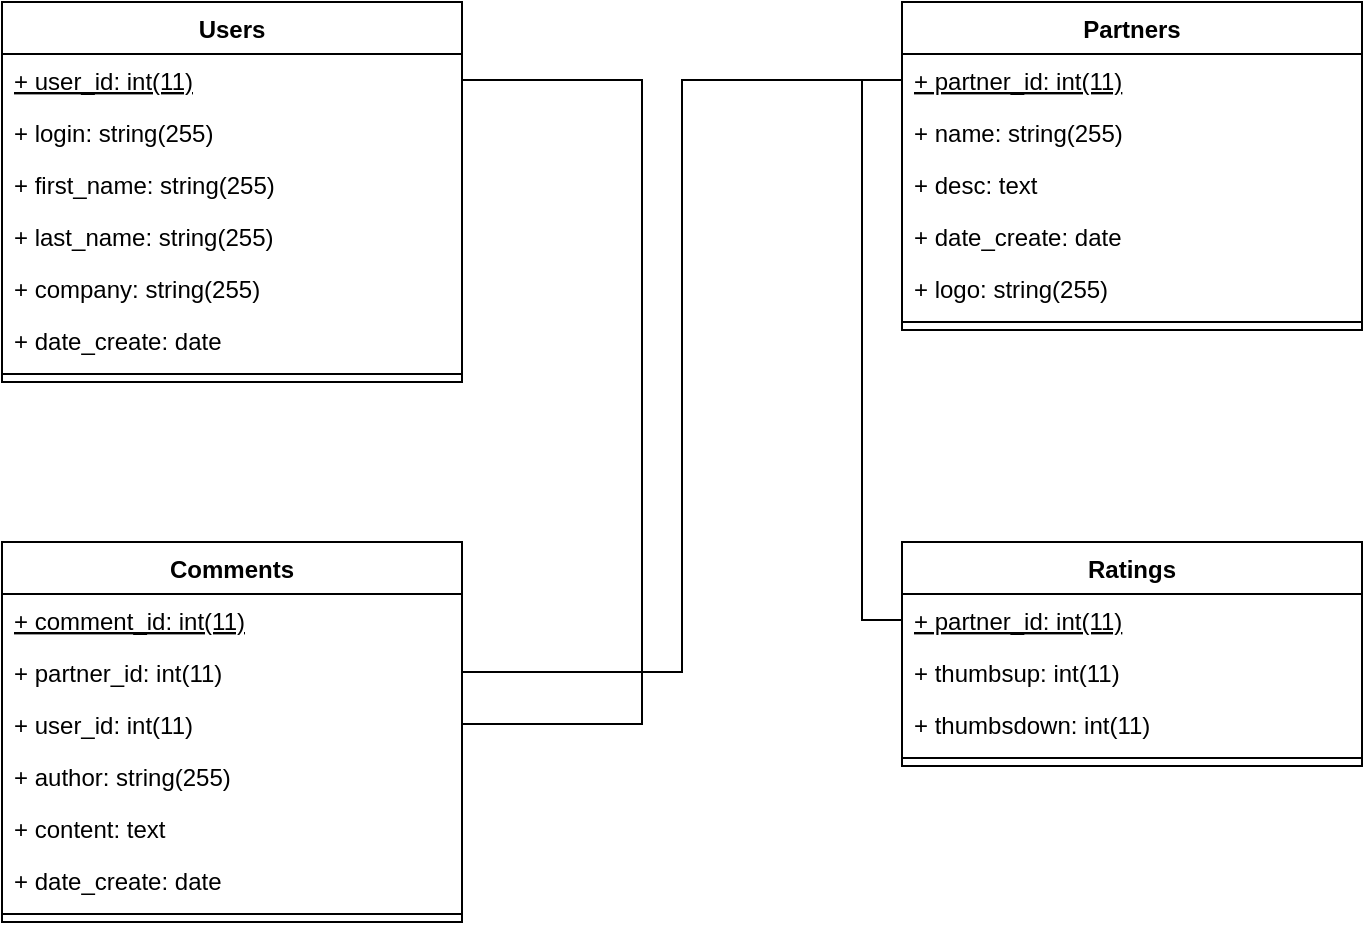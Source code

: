 <mxfile version="20.8.20" type="github" pages="2">
  <diagram name="diagrammes de classe" id="2RCnRD4-kOYeEbe_8Z7N">
    <mxGraphModel dx="880" dy="462" grid="1" gridSize="10" guides="1" tooltips="1" connect="1" arrows="1" fold="1" page="1" pageScale="1" pageWidth="827" pageHeight="1169" math="0" shadow="0">
      <root>
        <mxCell id="0" />
        <mxCell id="1" parent="0" />
        <mxCell id="5s-nX01jVKaTwjYAYXb6-1" value="Users" style="swimlane;fontStyle=1;align=center;verticalAlign=top;childLayout=stackLayout;horizontal=1;startSize=26;horizontalStack=0;resizeParent=1;resizeParentMax=0;resizeLast=0;collapsible=1;marginBottom=0;" vertex="1" parent="1">
          <mxGeometry x="60" y="50" width="230" height="190" as="geometry" />
        </mxCell>
        <mxCell id="5s-nX01jVKaTwjYAYXb6-2" value="+ user_id: int(11)" style="text;strokeColor=none;fillColor=none;align=left;verticalAlign=top;spacingLeft=4;spacingRight=4;overflow=hidden;rotatable=0;points=[[0,0.5],[1,0.5]];portConstraint=eastwest;fontStyle=4" vertex="1" parent="5s-nX01jVKaTwjYAYXb6-1">
          <mxGeometry y="26" width="230" height="26" as="geometry" />
        </mxCell>
        <mxCell id="5s-nX01jVKaTwjYAYXb6-3" value="+ login: string(255)" style="text;strokeColor=none;fillColor=none;align=left;verticalAlign=top;spacingLeft=4;spacingRight=4;overflow=hidden;rotatable=0;points=[[0,0.5],[1,0.5]];portConstraint=eastwest;" vertex="1" parent="5s-nX01jVKaTwjYAYXb6-1">
          <mxGeometry y="52" width="230" height="26" as="geometry" />
        </mxCell>
        <mxCell id="5s-nX01jVKaTwjYAYXb6-4" value="+ first_name: string(255)" style="text;strokeColor=none;fillColor=none;align=left;verticalAlign=top;spacingLeft=4;spacingRight=4;overflow=hidden;rotatable=0;points=[[0,0.5],[1,0.5]];portConstraint=eastwest;" vertex="1" parent="5s-nX01jVKaTwjYAYXb6-1">
          <mxGeometry y="78" width="230" height="26" as="geometry" />
        </mxCell>
        <mxCell id="5s-nX01jVKaTwjYAYXb6-5" value="+ last_name: string(255)" style="text;strokeColor=none;fillColor=none;align=left;verticalAlign=top;spacingLeft=4;spacingRight=4;overflow=hidden;rotatable=0;points=[[0,0.5],[1,0.5]];portConstraint=eastwest;" vertex="1" parent="5s-nX01jVKaTwjYAYXb6-1">
          <mxGeometry y="104" width="230" height="26" as="geometry" />
        </mxCell>
        <mxCell id="5s-nX01jVKaTwjYAYXb6-6" value="+ company: string(255)" style="text;strokeColor=none;fillColor=none;align=left;verticalAlign=top;spacingLeft=4;spacingRight=4;overflow=hidden;rotatable=0;points=[[0,0.5],[1,0.5]];portConstraint=eastwest;" vertex="1" parent="5s-nX01jVKaTwjYAYXb6-1">
          <mxGeometry y="130" width="230" height="26" as="geometry" />
        </mxCell>
        <mxCell id="5s-nX01jVKaTwjYAYXb6-7" value="+ date_create: date" style="text;strokeColor=none;fillColor=none;align=left;verticalAlign=top;spacingLeft=4;spacingRight=4;overflow=hidden;rotatable=0;points=[[0,0.5],[1,0.5]];portConstraint=eastwest;" vertex="1" parent="5s-nX01jVKaTwjYAYXb6-1">
          <mxGeometry y="156" width="230" height="26" as="geometry" />
        </mxCell>
        <mxCell id="5s-nX01jVKaTwjYAYXb6-8" value="" style="line;strokeWidth=1;fillColor=none;align=left;verticalAlign=middle;spacingTop=-1;spacingLeft=3;spacingRight=3;rotatable=0;labelPosition=right;points=[];portConstraint=eastwest;strokeColor=inherit;" vertex="1" parent="5s-nX01jVKaTwjYAYXb6-1">
          <mxGeometry y="182" width="230" height="8" as="geometry" />
        </mxCell>
        <mxCell id="sFVCJrmJMlO3GwWjx8v0-1" value="Partners" style="swimlane;fontStyle=1;align=center;verticalAlign=top;childLayout=stackLayout;horizontal=1;startSize=26;horizontalStack=0;resizeParent=1;resizeParentMax=0;resizeLast=0;collapsible=1;marginBottom=0;" vertex="1" parent="1">
          <mxGeometry x="510" y="50" width="230" height="164" as="geometry" />
        </mxCell>
        <mxCell id="sFVCJrmJMlO3GwWjx8v0-2" value="+ partner_id: int(11)" style="text;strokeColor=none;fillColor=none;align=left;verticalAlign=top;spacingLeft=4;spacingRight=4;overflow=hidden;rotatable=0;points=[[0,0.5],[1,0.5]];portConstraint=eastwest;fontStyle=4" vertex="1" parent="sFVCJrmJMlO3GwWjx8v0-1">
          <mxGeometry y="26" width="230" height="26" as="geometry" />
        </mxCell>
        <mxCell id="sFVCJrmJMlO3GwWjx8v0-4" value="+ name: string(255)" style="text;strokeColor=none;fillColor=none;align=left;verticalAlign=top;spacingLeft=4;spacingRight=4;overflow=hidden;rotatable=0;points=[[0,0.5],[1,0.5]];portConstraint=eastwest;" vertex="1" parent="sFVCJrmJMlO3GwWjx8v0-1">
          <mxGeometry y="52" width="230" height="26" as="geometry" />
        </mxCell>
        <mxCell id="sFVCJrmJMlO3GwWjx8v0-5" value="+ desc: text" style="text;strokeColor=none;fillColor=none;align=left;verticalAlign=top;spacingLeft=4;spacingRight=4;overflow=hidden;rotatable=0;points=[[0,0.5],[1,0.5]];portConstraint=eastwest;" vertex="1" parent="sFVCJrmJMlO3GwWjx8v0-1">
          <mxGeometry y="78" width="230" height="26" as="geometry" />
        </mxCell>
        <mxCell id="sFVCJrmJMlO3GwWjx8v0-7" value="+ date_create: date" style="text;strokeColor=none;fillColor=none;align=left;verticalAlign=top;spacingLeft=4;spacingRight=4;overflow=hidden;rotatable=0;points=[[0,0.5],[1,0.5]];portConstraint=eastwest;" vertex="1" parent="sFVCJrmJMlO3GwWjx8v0-1">
          <mxGeometry y="104" width="230" height="26" as="geometry" />
        </mxCell>
        <mxCell id="HDx6cMzQVjT2q7bRyOpT-2" value="+ logo: string(255)" style="text;strokeColor=none;fillColor=none;align=left;verticalAlign=top;spacingLeft=4;spacingRight=4;overflow=hidden;rotatable=0;points=[[0,0.5],[1,0.5]];portConstraint=eastwest;" vertex="1" parent="sFVCJrmJMlO3GwWjx8v0-1">
          <mxGeometry y="130" width="230" height="26" as="geometry" />
        </mxCell>
        <mxCell id="sFVCJrmJMlO3GwWjx8v0-8" value="" style="line;strokeWidth=1;fillColor=none;align=left;verticalAlign=middle;spacingTop=-1;spacingLeft=3;spacingRight=3;rotatable=0;labelPosition=right;points=[];portConstraint=eastwest;strokeColor=inherit;" vertex="1" parent="sFVCJrmJMlO3GwWjx8v0-1">
          <mxGeometry y="156" width="230" height="8" as="geometry" />
        </mxCell>
        <mxCell id="HDx6cMzQVjT2q7bRyOpT-3" value="Comments" style="swimlane;fontStyle=1;align=center;verticalAlign=top;childLayout=stackLayout;horizontal=1;startSize=26;horizontalStack=0;resizeParent=1;resizeParentMax=0;resizeLast=0;collapsible=1;marginBottom=0;" vertex="1" parent="1">
          <mxGeometry x="60" y="320" width="230" height="190" as="geometry" />
        </mxCell>
        <mxCell id="HDx6cMzQVjT2q7bRyOpT-4" value="+ comment_id: int(11)" style="text;strokeColor=none;fillColor=none;align=left;verticalAlign=top;spacingLeft=4;spacingRight=4;overflow=hidden;rotatable=0;points=[[0,0.5],[1,0.5]];portConstraint=eastwest;fontStyle=4" vertex="1" parent="HDx6cMzQVjT2q7bRyOpT-3">
          <mxGeometry y="26" width="230" height="26" as="geometry" />
        </mxCell>
        <mxCell id="HDx6cMzQVjT2q7bRyOpT-11" value="+ partner_id: int(11)" style="text;strokeColor=none;fillColor=none;align=left;verticalAlign=top;spacingLeft=4;spacingRight=4;overflow=hidden;rotatable=0;points=[[0,0.5],[1,0.5]];portConstraint=eastwest;" vertex="1" parent="HDx6cMzQVjT2q7bRyOpT-3">
          <mxGeometry y="52" width="230" height="26" as="geometry" />
        </mxCell>
        <mxCell id="HDx6cMzQVjT2q7bRyOpT-12" value="+ user_id: int(11)" style="text;strokeColor=none;fillColor=none;align=left;verticalAlign=top;spacingLeft=4;spacingRight=4;overflow=hidden;rotatable=0;points=[[0,0.5],[1,0.5]];portConstraint=eastwest;" vertex="1" parent="HDx6cMzQVjT2q7bRyOpT-3">
          <mxGeometry y="78" width="230" height="26" as="geometry" />
        </mxCell>
        <mxCell id="HDx6cMzQVjT2q7bRyOpT-10" value="+ author: string(255)" style="text;strokeColor=none;fillColor=none;align=left;verticalAlign=top;spacingLeft=4;spacingRight=4;overflow=hidden;rotatable=0;points=[[0,0.5],[1,0.5]];portConstraint=eastwest;" vertex="1" parent="HDx6cMzQVjT2q7bRyOpT-3">
          <mxGeometry y="104" width="230" height="26" as="geometry" />
        </mxCell>
        <mxCell id="HDx6cMzQVjT2q7bRyOpT-6" value="+ content: text" style="text;strokeColor=none;fillColor=none;align=left;verticalAlign=top;spacingLeft=4;spacingRight=4;overflow=hidden;rotatable=0;points=[[0,0.5],[1,0.5]];portConstraint=eastwest;" vertex="1" parent="HDx6cMzQVjT2q7bRyOpT-3">
          <mxGeometry y="130" width="230" height="26" as="geometry" />
        </mxCell>
        <mxCell id="HDx6cMzQVjT2q7bRyOpT-7" value="+ date_create: date" style="text;strokeColor=none;fillColor=none;align=left;verticalAlign=top;spacingLeft=4;spacingRight=4;overflow=hidden;rotatable=0;points=[[0,0.5],[1,0.5]];portConstraint=eastwest;" vertex="1" parent="HDx6cMzQVjT2q7bRyOpT-3">
          <mxGeometry y="156" width="230" height="26" as="geometry" />
        </mxCell>
        <mxCell id="HDx6cMzQVjT2q7bRyOpT-9" value="" style="line;strokeWidth=1;fillColor=none;align=left;verticalAlign=middle;spacingTop=-1;spacingLeft=3;spacingRight=3;rotatable=0;labelPosition=right;points=[];portConstraint=eastwest;strokeColor=inherit;" vertex="1" parent="HDx6cMzQVjT2q7bRyOpT-3">
          <mxGeometry y="182" width="230" height="8" as="geometry" />
        </mxCell>
        <mxCell id="HDx6cMzQVjT2q7bRyOpT-13" value="Ratings" style="swimlane;fontStyle=1;align=center;verticalAlign=top;childLayout=stackLayout;horizontal=1;startSize=26;horizontalStack=0;resizeParent=1;resizeParentMax=0;resizeLast=0;collapsible=1;marginBottom=0;" vertex="1" parent="1">
          <mxGeometry x="510" y="320" width="230" height="112" as="geometry">
            <mxRectangle x="510" y="320" width="80" height="30" as="alternateBounds" />
          </mxGeometry>
        </mxCell>
        <mxCell id="HDx6cMzQVjT2q7bRyOpT-14" value="+ partner_id: int(11)" style="text;strokeColor=none;fillColor=none;align=left;verticalAlign=top;spacingLeft=4;spacingRight=4;overflow=hidden;rotatable=0;points=[[0,0.5],[1,0.5]];portConstraint=eastwest;fontStyle=4" vertex="1" parent="HDx6cMzQVjT2q7bRyOpT-13">
          <mxGeometry y="26" width="230" height="26" as="geometry" />
        </mxCell>
        <mxCell id="HDx6cMzQVjT2q7bRyOpT-15" value="+ thumbsup: int(11)" style="text;strokeColor=none;fillColor=none;align=left;verticalAlign=top;spacingLeft=4;spacingRight=4;overflow=hidden;rotatable=0;points=[[0,0.5],[1,0.5]];portConstraint=eastwest;" vertex="1" parent="HDx6cMzQVjT2q7bRyOpT-13">
          <mxGeometry y="52" width="230" height="26" as="geometry" />
        </mxCell>
        <mxCell id="HDx6cMzQVjT2q7bRyOpT-20" value="+ thumbsdown: int(11)" style="text;strokeColor=none;fillColor=none;align=left;verticalAlign=top;spacingLeft=4;spacingRight=4;overflow=hidden;rotatable=0;points=[[0,0.5],[1,0.5]];portConstraint=eastwest;" vertex="1" parent="HDx6cMzQVjT2q7bRyOpT-13">
          <mxGeometry y="78" width="230" height="26" as="geometry" />
        </mxCell>
        <mxCell id="HDx6cMzQVjT2q7bRyOpT-19" value="" style="line;strokeWidth=1;fillColor=none;align=left;verticalAlign=middle;spacingTop=-1;spacingLeft=3;spacingRight=3;rotatable=0;labelPosition=right;points=[];portConstraint=eastwest;strokeColor=inherit;" vertex="1" parent="HDx6cMzQVjT2q7bRyOpT-13">
          <mxGeometry y="104" width="230" height="8" as="geometry" />
        </mxCell>
        <mxCell id="HDx6cMzQVjT2q7bRyOpT-21" value="" style="endArrow=none;html=1;rounded=0;exitX=1;exitY=0.5;exitDx=0;exitDy=0;entryX=1;entryY=0.5;entryDx=0;entryDy=0;" edge="1" parent="1" source="5s-nX01jVKaTwjYAYXb6-2" target="HDx6cMzQVjT2q7bRyOpT-12">
          <mxGeometry width="50" height="50" relative="1" as="geometry">
            <mxPoint x="370" y="280" as="sourcePoint" />
            <mxPoint x="420" y="230" as="targetPoint" />
            <Array as="points">
              <mxPoint x="380" y="89" />
              <mxPoint x="380" y="250" />
              <mxPoint x="380" y="411" />
            </Array>
          </mxGeometry>
        </mxCell>
        <mxCell id="HDx6cMzQVjT2q7bRyOpT-22" style="edgeStyle=orthogonalEdgeStyle;rounded=0;orthogonalLoop=1;jettySize=auto;html=1;exitX=0;exitY=0.5;exitDx=0;exitDy=0;entryX=1;entryY=0.5;entryDx=0;entryDy=0;endArrow=none;endFill=0;" edge="1" parent="1" source="sFVCJrmJMlO3GwWjx8v0-2" target="HDx6cMzQVjT2q7bRyOpT-11">
          <mxGeometry relative="1" as="geometry" />
        </mxCell>
        <mxCell id="HDx6cMzQVjT2q7bRyOpT-23" style="edgeStyle=orthogonalEdgeStyle;rounded=0;orthogonalLoop=1;jettySize=auto;html=1;exitX=0;exitY=0.5;exitDx=0;exitDy=0;entryX=0;entryY=0.5;entryDx=0;entryDy=0;endArrow=none;endFill=0;" edge="1" parent="1" source="HDx6cMzQVjT2q7bRyOpT-14" target="sFVCJrmJMlO3GwWjx8v0-2">
          <mxGeometry relative="1" as="geometry" />
        </mxCell>
      </root>
    </mxGraphModel>
  </diagram>
  <diagram id="hdSFaCx0MaH2ytVqfXXS" name="diagrammes de cas d&#39;utilisateur">
    <mxGraphModel dx="880" dy="462" grid="1" gridSize="10" guides="1" tooltips="1" connect="1" arrows="1" fold="1" page="1" pageScale="1" pageWidth="827" pageHeight="1169" math="0" shadow="0">
      <root>
        <mxCell id="0" />
        <mxCell id="1" parent="0" />
        <mxCell id="RH5lZQJqGNoKTY5nSHEP-1" value="" style="whiteSpace=wrap;html=1;aspect=fixed;" vertex="1" parent="1">
          <mxGeometry x="190" y="50" width="480" height="480" as="geometry" />
        </mxCell>
        <mxCell id="RH5lZQJqGNoKTY5nSHEP-2" value="Actor" style="shape=umlActor;verticalLabelPosition=bottom;verticalAlign=top;html=1;outlineConnect=0;" vertex="1" parent="1">
          <mxGeometry x="60" y="130" width="30" height="60" as="geometry" />
        </mxCell>
        <mxCell id="RH5lZQJqGNoKTY5nSHEP-3" value="Actor" style="shape=umlActor;verticalLabelPosition=bottom;verticalAlign=top;html=1;outlineConnect=0;" vertex="1" parent="1">
          <mxGeometry x="60" y="340" width="30" height="60" as="geometry" />
        </mxCell>
        <mxCell id="RH5lZQJqGNoKTY5nSHEP-4" value="Actor" style="shape=umlActor;verticalLabelPosition=bottom;verticalAlign=top;html=1;outlineConnect=0;" vertex="1" parent="1">
          <mxGeometry x="60" y="230" width="30" height="60" as="geometry" />
        </mxCell>
        <mxCell id="RH5lZQJqGNoKTY5nSHEP-5" value="Actor" style="shape=umlActor;verticalLabelPosition=bottom;verticalAlign=top;html=1;outlineConnect=0;" vertex="1" parent="1">
          <mxGeometry x="60" y="450" width="30" height="60" as="geometry" />
        </mxCell>
      </root>
    </mxGraphModel>
  </diagram>
</mxfile>
